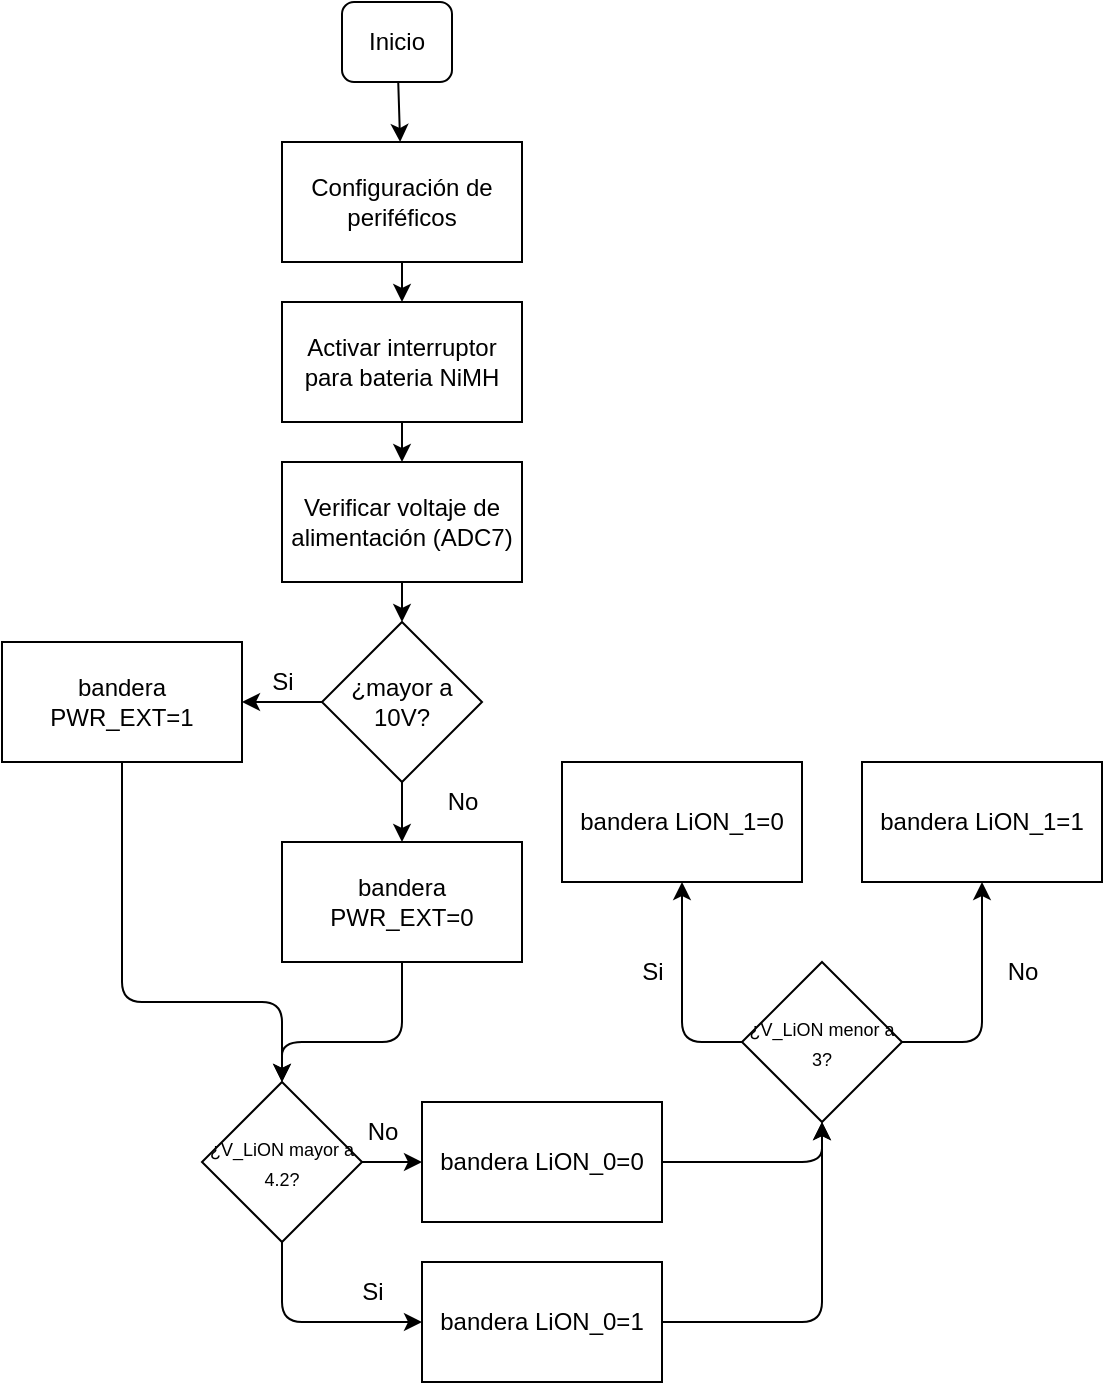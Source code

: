 <mxfile>
    <diagram id="TuxSxYdQ6MEW55RS095D" name="Page-1">
        <mxGraphModel dx="1063" dy="579" grid="1" gridSize="10" guides="1" tooltips="1" connect="1" arrows="1" fold="1" page="1" pageScale="1" pageWidth="850" pageHeight="1100" math="0" shadow="0">
            <root>
                <mxCell id="0"/>
                <mxCell id="1" parent="0"/>
                <mxCell id="4" value="" style="edgeStyle=none;html=1;" parent="1" source="2" target="3" edge="1">
                    <mxGeometry relative="1" as="geometry"/>
                </mxCell>
                <mxCell id="2" value="Inicio" style="rounded=1;whiteSpace=wrap;html=1;" parent="1" vertex="1">
                    <mxGeometry x="350" y="30" width="55" height="40" as="geometry"/>
                </mxCell>
                <mxCell id="6" value="" style="edgeStyle=none;html=1;" parent="1" source="3" target="5" edge="1">
                    <mxGeometry relative="1" as="geometry"/>
                </mxCell>
                <mxCell id="3" value="Configuración de periféficos" style="rounded=0;whiteSpace=wrap;html=1;" parent="1" vertex="1">
                    <mxGeometry x="320" y="100" width="120" height="60" as="geometry"/>
                </mxCell>
                <mxCell id="8" value="" style="edgeStyle=none;html=1;" parent="1" source="5" edge="1">
                    <mxGeometry relative="1" as="geometry">
                        <mxPoint x="380" y="260" as="targetPoint"/>
                    </mxGeometry>
                </mxCell>
                <mxCell id="5" value="Activar interruptor para bateria NiMH" style="rounded=0;whiteSpace=wrap;html=1;" parent="1" vertex="1">
                    <mxGeometry x="320" y="180" width="120" height="60" as="geometry"/>
                </mxCell>
                <mxCell id="12" value="" style="edgeStyle=none;html=1;" parent="1" source="10" target="11" edge="1">
                    <mxGeometry relative="1" as="geometry"/>
                </mxCell>
                <mxCell id="10" value="Verificar voltaje de alimentación (ADC7)" style="rounded=0;whiteSpace=wrap;html=1;" parent="1" vertex="1">
                    <mxGeometry x="320" y="260" width="120" height="60" as="geometry"/>
                </mxCell>
                <mxCell id="14" value="" style="edgeStyle=none;html=1;" parent="1" source="11" target="13" edge="1">
                    <mxGeometry relative="1" as="geometry"/>
                </mxCell>
                <mxCell id="17" value="" style="edgeStyle=none;html=1;" parent="1" source="11" target="16" edge="1">
                    <mxGeometry relative="1" as="geometry"/>
                </mxCell>
                <mxCell id="11" value="¿mayor a 10V?" style="rhombus;whiteSpace=wrap;html=1;" parent="1" vertex="1">
                    <mxGeometry x="340" y="340" width="80" height="80" as="geometry"/>
                </mxCell>
                <mxCell id="22" style="edgeStyle=none;html=1;entryX=0.5;entryY=0;entryDx=0;entryDy=0;" parent="1" source="13" edge="1">
                    <mxGeometry relative="1" as="geometry">
                        <Array as="points">
                            <mxPoint x="240" y="530"/>
                            <mxPoint x="270" y="530"/>
                            <mxPoint x="320" y="530"/>
                        </Array>
                        <mxPoint x="320" y="570" as="targetPoint"/>
                    </mxGeometry>
                </mxCell>
                <mxCell id="13" value="bandera PWR_EXT=1" style="rounded=0;whiteSpace=wrap;html=1;" parent="1" vertex="1">
                    <mxGeometry x="180" y="350" width="120" height="60" as="geometry"/>
                </mxCell>
                <mxCell id="15" value="Si" style="text;html=1;align=center;verticalAlign=middle;resizable=0;points=[];autosize=1;strokeColor=none;fillColor=none;" parent="1" vertex="1">
                    <mxGeometry x="305" y="355" width="30" height="30" as="geometry"/>
                </mxCell>
                <mxCell id="20" style="edgeStyle=none;html=1;" parent="1" source="16" edge="1">
                    <mxGeometry relative="1" as="geometry">
                        <mxPoint x="320" y="570" as="targetPoint"/>
                        <Array as="points">
                            <mxPoint x="380" y="550"/>
                            <mxPoint x="320" y="550"/>
                        </Array>
                    </mxGeometry>
                </mxCell>
                <mxCell id="16" value="bandera PWR_EXT=0" style="rounded=0;whiteSpace=wrap;html=1;" parent="1" vertex="1">
                    <mxGeometry x="320" y="450" width="120" height="60" as="geometry"/>
                </mxCell>
                <mxCell id="18" value="No" style="text;html=1;align=center;verticalAlign=middle;resizable=0;points=[];autosize=1;strokeColor=none;fillColor=none;" parent="1" vertex="1">
                    <mxGeometry x="390" y="415" width="40" height="30" as="geometry"/>
                </mxCell>
                <mxCell id="49" value="" style="edgeStyle=none;html=1;fontSize=9;" edge="1" parent="1" source="47" target="48">
                    <mxGeometry relative="1" as="geometry"/>
                </mxCell>
                <mxCell id="53" style="edgeStyle=none;html=1;entryX=0;entryY=0.5;entryDx=0;entryDy=0;fontSize=9;" edge="1" parent="1" source="47" target="52">
                    <mxGeometry relative="1" as="geometry">
                        <Array as="points">
                            <mxPoint x="320" y="690"/>
                        </Array>
                    </mxGeometry>
                </mxCell>
                <mxCell id="47" value="&lt;div style=&quot;&quot;&gt;&lt;span style=&quot;background-color: initial;&quot;&gt;&lt;font style=&quot;font-size: 9px;&quot;&gt;¿V_LiON mayor a 4.2?&lt;/font&gt;&lt;/span&gt;&lt;/div&gt;" style="rhombus;whiteSpace=wrap;html=1;align=center;" vertex="1" parent="1">
                    <mxGeometry x="280" y="570" width="80" height="80" as="geometry"/>
                </mxCell>
                <mxCell id="58" style="edgeStyle=none;html=1;entryX=0.5;entryY=1;entryDx=0;entryDy=0;fontSize=9;" edge="1" parent="1" source="48" target="55">
                    <mxGeometry relative="1" as="geometry">
                        <Array as="points">
                            <mxPoint x="590" y="610"/>
                        </Array>
                    </mxGeometry>
                </mxCell>
                <mxCell id="48" value="bandera LiON_0=0" style="rounded=0;whiteSpace=wrap;html=1;" vertex="1" parent="1">
                    <mxGeometry x="390" y="580" width="120" height="60" as="geometry"/>
                </mxCell>
                <mxCell id="50" value="No" style="text;html=1;align=center;verticalAlign=middle;resizable=0;points=[];autosize=1;strokeColor=none;fillColor=none;" vertex="1" parent="1">
                    <mxGeometry x="350" y="580" width="40" height="30" as="geometry"/>
                </mxCell>
                <mxCell id="57" style="edgeStyle=none;html=1;entryX=0.5;entryY=1;entryDx=0;entryDy=0;fontSize=9;" edge="1" parent="1" source="52" target="55">
                    <mxGeometry relative="1" as="geometry">
                        <Array as="points">
                            <mxPoint x="590" y="690"/>
                        </Array>
                    </mxGeometry>
                </mxCell>
                <mxCell id="52" value="bandera LiON_0=1" style="rounded=0;whiteSpace=wrap;html=1;" vertex="1" parent="1">
                    <mxGeometry x="390" y="660" width="120" height="60" as="geometry"/>
                </mxCell>
                <mxCell id="54" value="Si" style="text;html=1;align=center;verticalAlign=middle;resizable=0;points=[];autosize=1;strokeColor=none;fillColor=none;" vertex="1" parent="1">
                    <mxGeometry x="350" y="660" width="30" height="30" as="geometry"/>
                </mxCell>
                <mxCell id="61" style="edgeStyle=none;html=1;entryX=0.5;entryY=1;entryDx=0;entryDy=0;fontSize=9;" edge="1" parent="1" source="55" target="59">
                    <mxGeometry relative="1" as="geometry">
                        <Array as="points">
                            <mxPoint x="520" y="550"/>
                        </Array>
                    </mxGeometry>
                </mxCell>
                <mxCell id="62" style="edgeStyle=none;html=1;entryX=0.5;entryY=1;entryDx=0;entryDy=0;fontSize=9;" edge="1" parent="1" source="55" target="60">
                    <mxGeometry relative="1" as="geometry">
                        <Array as="points">
                            <mxPoint x="670" y="550"/>
                        </Array>
                    </mxGeometry>
                </mxCell>
                <mxCell id="55" value="&lt;div style=&quot;&quot;&gt;&lt;span style=&quot;background-color: initial;&quot;&gt;&lt;font style=&quot;font-size: 9px;&quot;&gt;¿V_LiON menor a 3?&lt;/font&gt;&lt;/span&gt;&lt;/div&gt;" style="rhombus;whiteSpace=wrap;html=1;align=center;" vertex="1" parent="1">
                    <mxGeometry x="550" y="510" width="80" height="80" as="geometry"/>
                </mxCell>
                <mxCell id="59" value="bandera LiON_1=0" style="rounded=0;whiteSpace=wrap;html=1;" vertex="1" parent="1">
                    <mxGeometry x="460" y="410" width="120" height="60" as="geometry"/>
                </mxCell>
                <mxCell id="60" value="bandera LiON_1=1" style="rounded=0;whiteSpace=wrap;html=1;" vertex="1" parent="1">
                    <mxGeometry x="610" y="410" width="120" height="60" as="geometry"/>
                </mxCell>
                <mxCell id="63" value="No" style="text;html=1;align=center;verticalAlign=middle;resizable=0;points=[];autosize=1;strokeColor=none;fillColor=none;" vertex="1" parent="1">
                    <mxGeometry x="670" y="500" width="40" height="30" as="geometry"/>
                </mxCell>
                <mxCell id="65" value="Si" style="text;html=1;align=center;verticalAlign=middle;resizable=0;points=[];autosize=1;strokeColor=none;fillColor=none;" vertex="1" parent="1">
                    <mxGeometry x="490" y="500" width="30" height="30" as="geometry"/>
                </mxCell>
            </root>
        </mxGraphModel>
    </diagram>
</mxfile>